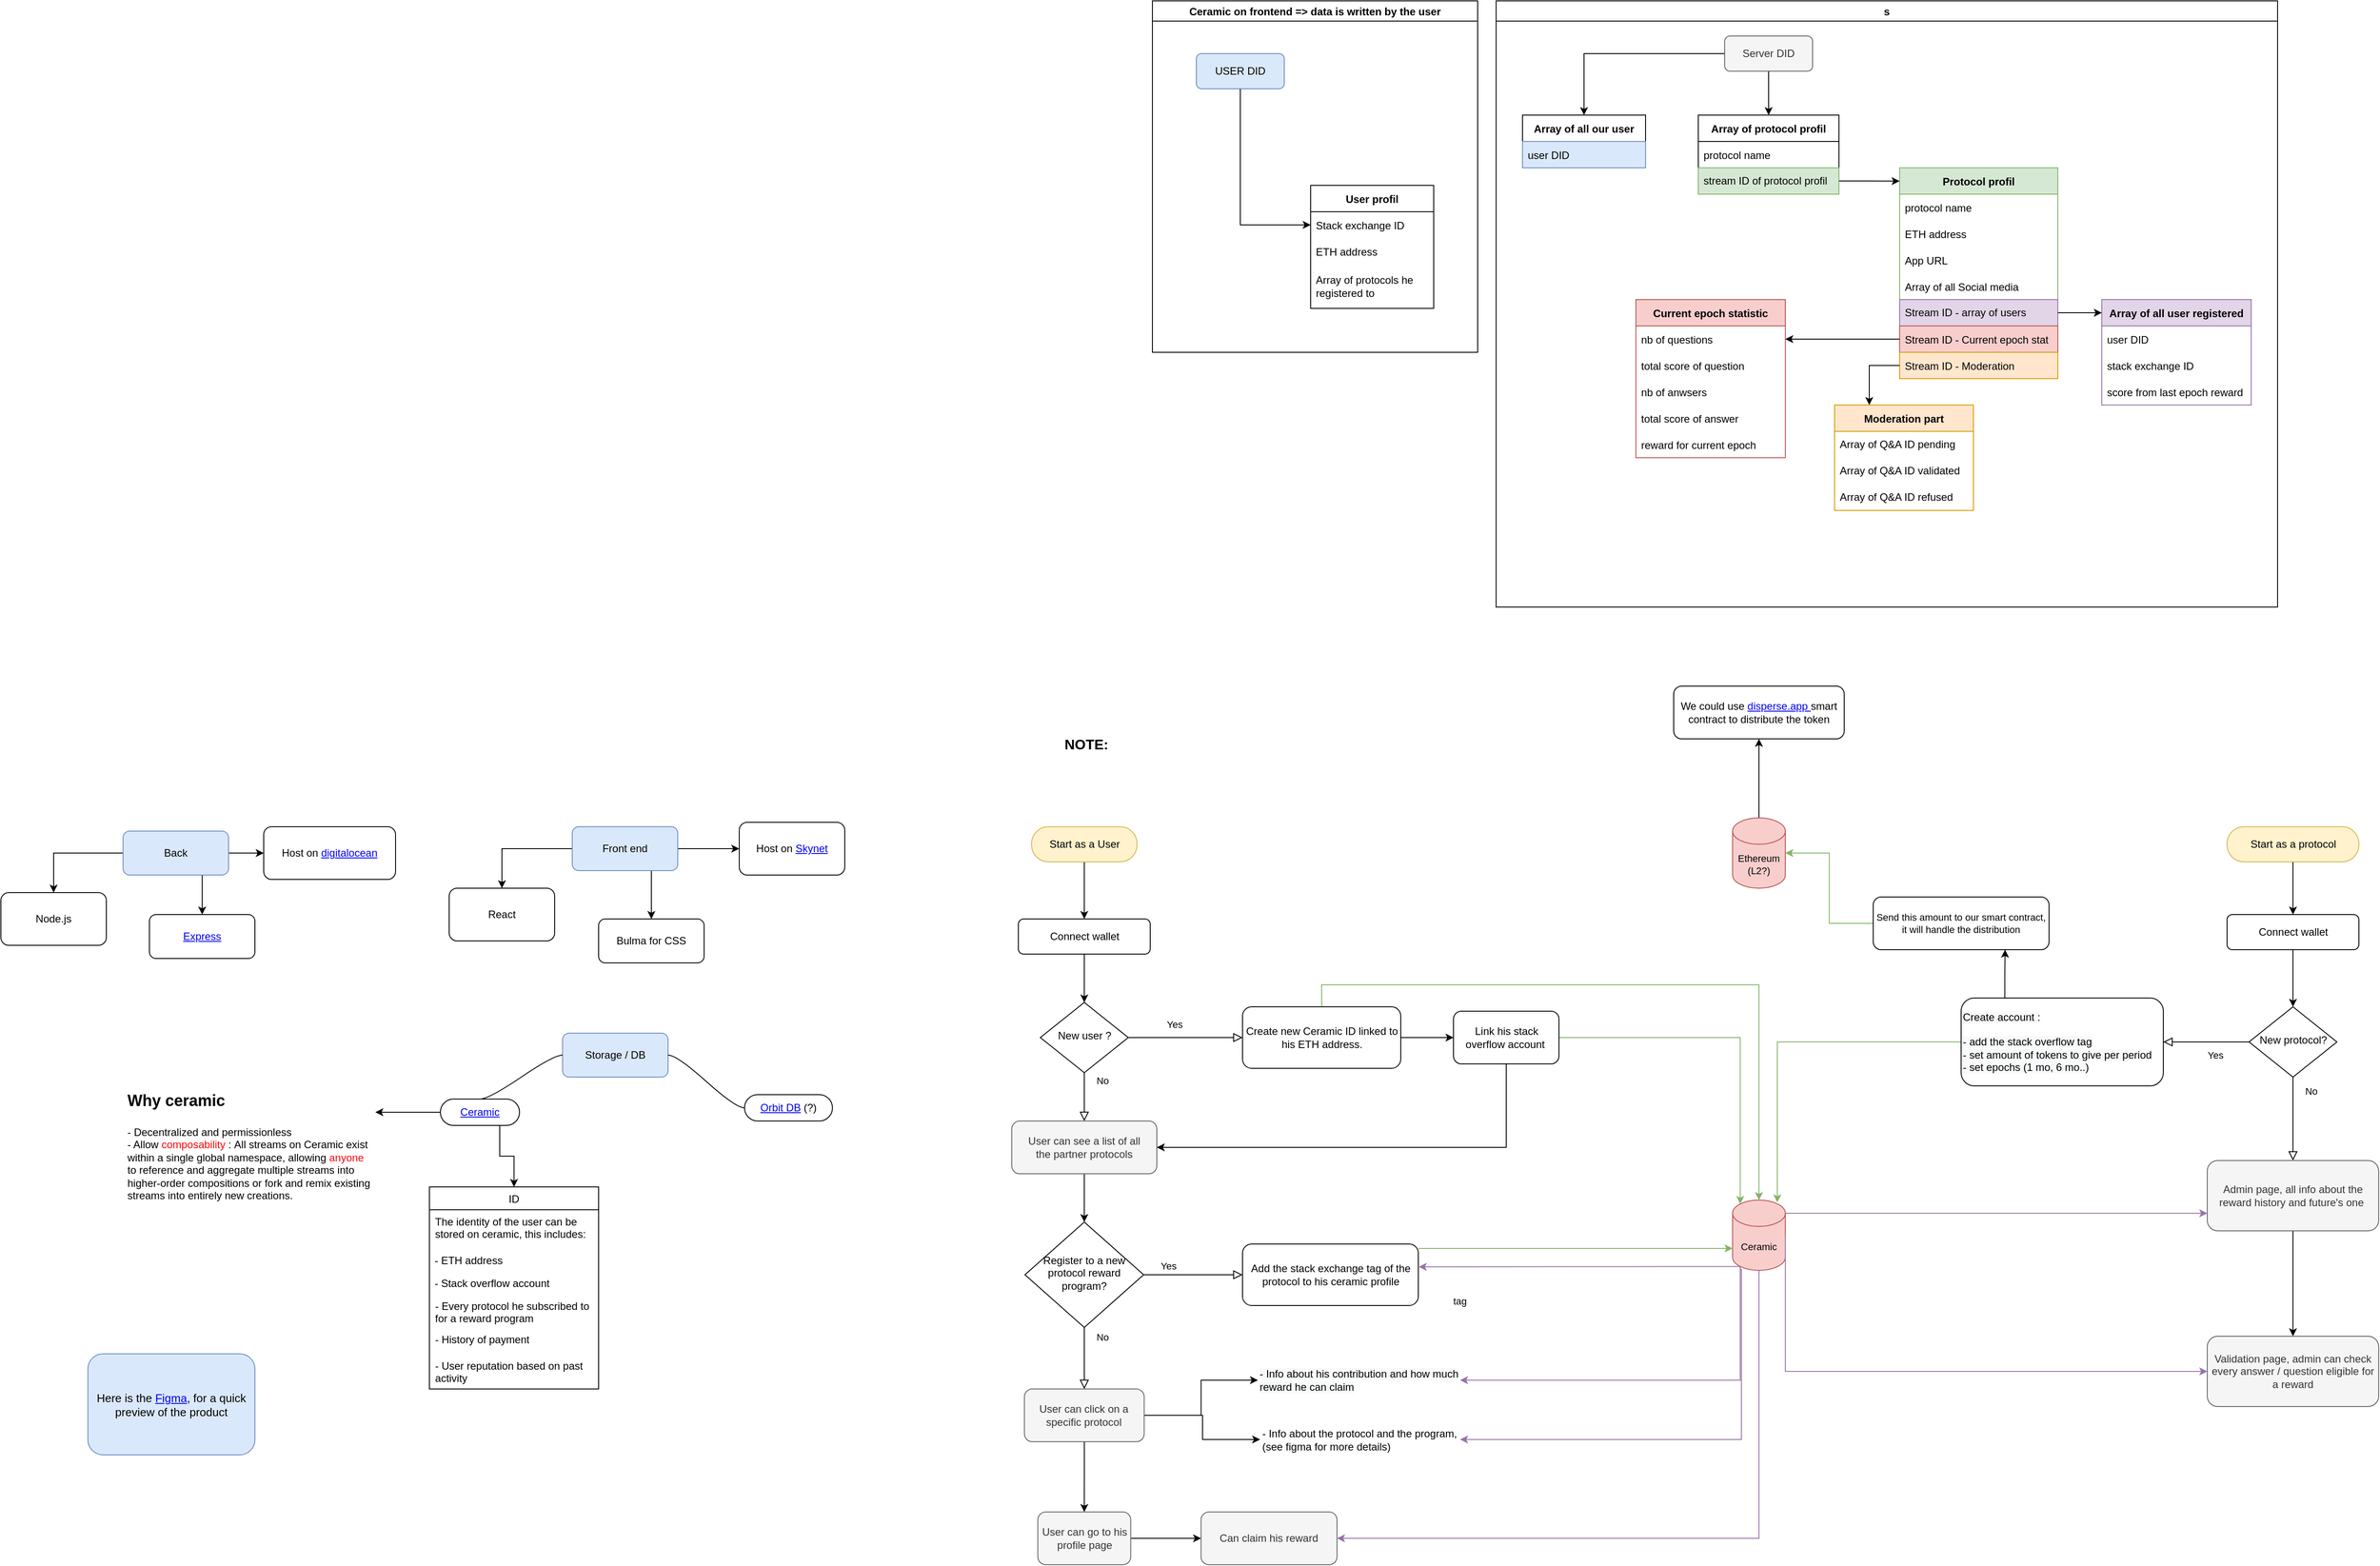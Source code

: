 <mxfile version="15.3.7" type="github">
  <diagram id="C5RBs43oDa-KdzZeNtuy" name="Page-1">
    <mxGraphModel dx="3274" dy="2436" grid="0" gridSize="10" guides="1" tooltips="1" connect="1" arrows="1" fold="1" page="0" pageScale="1" pageWidth="827" pageHeight="1169" background="none" math="0" shadow="0">
      <root>
        <mxCell id="WIyWlLk6GJQsqaUBKTNV-0" />
        <mxCell id="WIyWlLk6GJQsqaUBKTNV-1" parent="WIyWlLk6GJQsqaUBKTNV-0" />
        <mxCell id="c3Pu6eChfx6K2TWirxze-68" style="edgeStyle=orthogonalEdgeStyle;rounded=0;orthogonalLoop=1;jettySize=auto;html=1;fontSize=11;" parent="WIyWlLk6GJQsqaUBKTNV-1" source="WIyWlLk6GJQsqaUBKTNV-3" target="c3Pu6eChfx6K2TWirxze-67" edge="1">
          <mxGeometry relative="1" as="geometry" />
        </mxCell>
        <mxCell id="WIyWlLk6GJQsqaUBKTNV-3" value="Start as a User" style="rounded=1;whiteSpace=wrap;html=1;fontSize=12;glass=0;strokeWidth=1;shadow=0;arcSize=48;fillColor=#fff2cc;strokeColor=#d6b656;" parent="WIyWlLk6GJQsqaUBKTNV-1" vertex="1">
          <mxGeometry x="-17.5" y="80" width="120" height="40" as="geometry" />
        </mxCell>
        <mxCell id="WIyWlLk6GJQsqaUBKTNV-4" value="No" style="rounded=0;html=1;jettySize=auto;orthogonalLoop=1;fontSize=11;endArrow=block;endFill=0;endSize=8;strokeWidth=1;shadow=0;labelBackgroundColor=none;edgeStyle=orthogonalEdgeStyle;entryX=0.5;entryY=0;entryDx=0;entryDy=0;" parent="WIyWlLk6GJQsqaUBKTNV-1" source="WIyWlLk6GJQsqaUBKTNV-6" target="c3Pu6eChfx6K2TWirxze-88" edge="1">
          <mxGeometry x="-0.667" y="20" relative="1" as="geometry">
            <mxPoint as="offset" />
            <mxPoint x="42.5" y="450" as="targetPoint" />
          </mxGeometry>
        </mxCell>
        <mxCell id="WIyWlLk6GJQsqaUBKTNV-5" value="Yes" style="edgeStyle=orthogonalEdgeStyle;rounded=0;html=1;jettySize=auto;orthogonalLoop=1;fontSize=11;endArrow=block;endFill=0;endSize=8;strokeWidth=1;shadow=0;labelBackgroundColor=none;" parent="WIyWlLk6GJQsqaUBKTNV-1" source="WIyWlLk6GJQsqaUBKTNV-6" target="WIyWlLk6GJQsqaUBKTNV-7" edge="1">
          <mxGeometry x="-0.2" y="15" relative="1" as="geometry">
            <mxPoint as="offset" />
          </mxGeometry>
        </mxCell>
        <mxCell id="WIyWlLk6GJQsqaUBKTNV-6" value="New user ?" style="rhombus;whiteSpace=wrap;html=1;shadow=0;fontFamily=Helvetica;fontSize=12;align=center;strokeWidth=1;spacing=6;spacingTop=-4;" parent="WIyWlLk6GJQsqaUBKTNV-1" vertex="1">
          <mxGeometry x="-7.5" y="280" width="100" height="80" as="geometry" />
        </mxCell>
        <mxCell id="c3Pu6eChfx6K2TWirxze-75" value="" style="edgeStyle=orthogonalEdgeStyle;rounded=0;orthogonalLoop=1;jettySize=auto;html=1;fontSize=11;fontColor=#4FD0FF;" parent="WIyWlLk6GJQsqaUBKTNV-1" source="WIyWlLk6GJQsqaUBKTNV-7" target="c3Pu6eChfx6K2TWirxze-74" edge="1">
          <mxGeometry relative="1" as="geometry" />
        </mxCell>
        <mxCell id="c3Pu6eChfx6K2TWirxze-76" style="edgeStyle=orthogonalEdgeStyle;rounded=0;orthogonalLoop=1;jettySize=auto;html=1;fontSize=11;fontColor=#4FD0FF;strokeColor=#82b366;fillColor=#d5e8d4;entryX=0.5;entryY=0;entryDx=0;entryDy=0;entryPerimeter=0;" parent="WIyWlLk6GJQsqaUBKTNV-1" source="WIyWlLk6GJQsqaUBKTNV-7" target="c3Pu6eChfx6K2TWirxze-70" edge="1">
          <mxGeometry relative="1" as="geometry">
            <mxPoint x="723" y="390" as="targetPoint" />
            <Array as="points">
              <mxPoint x="313" y="260" />
              <mxPoint x="810" y="260" />
            </Array>
          </mxGeometry>
        </mxCell>
        <mxCell id="WIyWlLk6GJQsqaUBKTNV-7" value="Create new Ceramic ID linked to his ETH address." style="rounded=1;whiteSpace=wrap;html=1;fontSize=12;glass=0;strokeWidth=1;shadow=0;" parent="WIyWlLk6GJQsqaUBKTNV-1" vertex="1">
          <mxGeometry x="222.5" y="285" width="180" height="70" as="geometry" />
        </mxCell>
        <mxCell id="c3Pu6eChfx6K2TWirxze-4" style="edgeStyle=orthogonalEdgeStyle;rounded=0;orthogonalLoop=1;jettySize=auto;html=1;" parent="WIyWlLk6GJQsqaUBKTNV-1" source="c3Pu6eChfx6K2TWirxze-0" target="c3Pu6eChfx6K2TWirxze-2" edge="1">
          <mxGeometry relative="1" as="geometry" />
        </mxCell>
        <mxCell id="c3Pu6eChfx6K2TWirxze-6" value="" style="edgeStyle=orthogonalEdgeStyle;rounded=0;orthogonalLoop=1;jettySize=auto;html=1;exitX=0.75;exitY=1;exitDx=0;exitDy=0;" parent="WIyWlLk6GJQsqaUBKTNV-1" source="c3Pu6eChfx6K2TWirxze-0" target="c3Pu6eChfx6K2TWirxze-5" edge="1">
          <mxGeometry relative="1" as="geometry" />
        </mxCell>
        <mxCell id="c3Pu6eChfx6K2TWirxze-13" value="" style="edgeStyle=orthogonalEdgeStyle;rounded=0;orthogonalLoop=1;jettySize=auto;html=1;" parent="WIyWlLk6GJQsqaUBKTNV-1" source="c3Pu6eChfx6K2TWirxze-0" target="c3Pu6eChfx6K2TWirxze-12" edge="1">
          <mxGeometry relative="1" as="geometry" />
        </mxCell>
        <mxCell id="c3Pu6eChfx6K2TWirxze-0" value="Front end" style="rounded=1;whiteSpace=wrap;html=1;fillColor=#dae8fc;strokeColor=#6c8ebf;" parent="WIyWlLk6GJQsqaUBKTNV-1" vertex="1">
          <mxGeometry x="-540" y="80" width="120" height="50" as="geometry" />
        </mxCell>
        <mxCell id="c3Pu6eChfx6K2TWirxze-2" value="React" style="rounded=1;whiteSpace=wrap;html=1;" parent="WIyWlLk6GJQsqaUBKTNV-1" vertex="1">
          <mxGeometry x="-680" y="150" width="120" height="60" as="geometry" />
        </mxCell>
        <mxCell id="c3Pu6eChfx6K2TWirxze-5" value="Bulma for CSS" style="rounded=1;whiteSpace=wrap;html=1;" parent="WIyWlLk6GJQsqaUBKTNV-1" vertex="1">
          <mxGeometry x="-510" y="185" width="120" height="50" as="geometry" />
        </mxCell>
        <mxCell id="c3Pu6eChfx6K2TWirxze-9" value="Storage / DB" style="rounded=1;whiteSpace=wrap;html=1;fillColor=#dae8fc;strokeColor=#6c8ebf;" parent="WIyWlLk6GJQsqaUBKTNV-1" vertex="1">
          <mxGeometry x="-551" y="315" width="120" height="50" as="geometry" />
        </mxCell>
        <mxCell id="c3Pu6eChfx6K2TWirxze-12" value="Host on &lt;a href=&quot;https://siasky.net/&quot;&gt;Skynet&lt;/a&gt;" style="whiteSpace=wrap;html=1;rounded=1;" parent="WIyWlLk6GJQsqaUBKTNV-1" vertex="1">
          <mxGeometry x="-350" y="75" width="120" height="60" as="geometry" />
        </mxCell>
        <mxCell id="c3Pu6eChfx6K2TWirxze-31" style="edgeStyle=orthogonalEdgeStyle;rounded=0;orthogonalLoop=1;jettySize=auto;html=1;exitX=0.75;exitY=1;exitDx=0;exitDy=0;" parent="WIyWlLk6GJQsqaUBKTNV-1" source="c3Pu6eChfx6K2TWirxze-14" target="c3Pu6eChfx6K2TWirxze-27" edge="1">
          <mxGeometry relative="1" as="geometry" />
        </mxCell>
        <mxCell id="c3Pu6eChfx6K2TWirxze-14" value="&lt;a href=&quot;https://developers.ceramic.network/learn/welcome/&quot;&gt;Ceramic&lt;/a&gt;" style="whiteSpace=wrap;html=1;rounded=1;arcSize=50;align=center;verticalAlign=middle;strokeWidth=1;autosize=1;spacing=4;treeFolding=1;treeMoving=1;newEdgeStyle={&quot;edgeStyle&quot;:&quot;entityRelationEdgeStyle&quot;,&quot;startArrow&quot;:&quot;none&quot;,&quot;endArrow&quot;:&quot;none&quot;,&quot;segment&quot;:10,&quot;curved&quot;:1};" parent="WIyWlLk6GJQsqaUBKTNV-1" vertex="1">
          <mxGeometry x="-690" y="390" width="90" height="30" as="geometry" />
        </mxCell>
        <mxCell id="c3Pu6eChfx6K2TWirxze-15" value="" style="edgeStyle=entityRelationEdgeStyle;startArrow=none;endArrow=none;segment=10;curved=1;exitX=0;exitY=0.5;exitDx=0;exitDy=0;entryX=0.5;entryY=0;entryDx=0;entryDy=0;" parent="WIyWlLk6GJQsqaUBKTNV-1" source="c3Pu6eChfx6K2TWirxze-9" target="c3Pu6eChfx6K2TWirxze-14" edge="1">
          <mxGeometry relative="1" as="geometry">
            <mxPoint x="-271" y="465" as="sourcePoint" />
          </mxGeometry>
        </mxCell>
        <mxCell id="c3Pu6eChfx6K2TWirxze-20" value="&lt;a href=&quot;https://github.com/orbitdb/orbit-db&quot;&gt;Orbit DB&lt;/a&gt; (?)" style="whiteSpace=wrap;html=1;rounded=1;arcSize=50;align=center;verticalAlign=middle;strokeWidth=1;autosize=1;spacing=4;treeFolding=1;treeMoving=1;newEdgeStyle={&quot;edgeStyle&quot;:&quot;entityRelationEdgeStyle&quot;,&quot;startArrow&quot;:&quot;none&quot;,&quot;endArrow&quot;:&quot;none&quot;,&quot;segment&quot;:10,&quot;curved&quot;:1};" parent="WIyWlLk6GJQsqaUBKTNV-1" vertex="1" collapsed="1">
          <mxGeometry x="-344" y="385" width="100" height="30" as="geometry" />
        </mxCell>
        <mxCell id="c3Pu6eChfx6K2TWirxze-21" value="" style="edgeStyle=entityRelationEdgeStyle;startArrow=none;endArrow=none;segment=10;curved=1;entryX=0;entryY=0.5;entryDx=0;entryDy=0;" parent="WIyWlLk6GJQsqaUBKTNV-1" source="c3Pu6eChfx6K2TWirxze-9" target="c3Pu6eChfx6K2TWirxze-20" edge="1">
          <mxGeometry relative="1" as="geometry">
            <mxPoint x="-411" y="515" as="sourcePoint" />
            <mxPoint x="-351" y="398" as="targetPoint" />
          </mxGeometry>
        </mxCell>
        <mxCell id="c3Pu6eChfx6K2TWirxze-41" style="edgeStyle=orthogonalEdgeStyle;rounded=0;orthogonalLoop=1;jettySize=auto;html=1;exitX=0;exitY=0.5;exitDx=0;exitDy=0;" parent="WIyWlLk6GJQsqaUBKTNV-1" source="c3Pu6eChfx6K2TWirxze-14" edge="1">
          <mxGeometry relative="1" as="geometry">
            <mxPoint x="-764" y="405" as="targetPoint" />
          </mxGeometry>
        </mxCell>
        <mxCell id="c3Pu6eChfx6K2TWirxze-27" value="ID" style="swimlane;fontStyle=0;childLayout=stackLayout;horizontal=1;startSize=26;horizontalStack=0;resizeParent=1;resizeParentMax=0;resizeLast=0;collapsible=1;marginBottom=0;" parent="WIyWlLk6GJQsqaUBKTNV-1" vertex="1">
          <mxGeometry x="-702.5" y="490" width="192.5" height="230" as="geometry">
            <mxRectangle x="-701.25" y="630" width="40" height="26" as="alternateBounds" />
          </mxGeometry>
        </mxCell>
        <mxCell id="c3Pu6eChfx6K2TWirxze-28" value="The identity of the user can be stored on ceramic, this includes:" style="text;strokeColor=none;fillColor=none;align=left;verticalAlign=top;spacingLeft=4;spacingRight=4;overflow=hidden;rotatable=0;points=[[0,0.5],[1,0.5]];portConstraint=eastwest;whiteSpace=wrap;" parent="c3Pu6eChfx6K2TWirxze-27" vertex="1">
          <mxGeometry y="26" width="192.5" height="44" as="geometry" />
        </mxCell>
        <mxCell id="c3Pu6eChfx6K2TWirxze-29" value="- ETH address" style="text;strokeColor=none;fillColor=none;align=left;verticalAlign=top;spacingLeft=4;spacingRight=4;overflow=hidden;rotatable=0;points=[[0,0.5],[1,0.5]];portConstraint=eastwest;" parent="c3Pu6eChfx6K2TWirxze-27" vertex="1">
          <mxGeometry y="70" width="192.5" height="26" as="geometry" />
        </mxCell>
        <mxCell id="c3Pu6eChfx6K2TWirxze-34" value="- Stack overflow account" style="text;strokeColor=none;fillColor=none;align=left;verticalAlign=top;spacingLeft=4;spacingRight=4;overflow=hidden;rotatable=0;points=[[0,0.5],[1,0.5]];portConstraint=eastwest;" parent="c3Pu6eChfx6K2TWirxze-27" vertex="1">
          <mxGeometry y="96" width="192.5" height="26" as="geometry" />
        </mxCell>
        <mxCell id="c3Pu6eChfx6K2TWirxze-30" value="- Every protocol he subscribed to for a reward program" style="text;strokeColor=none;fillColor=none;align=left;verticalAlign=top;spacingLeft=4;spacingRight=4;overflow=hidden;rotatable=0;points=[[0,0.5],[1,0.5]];portConstraint=eastwest;whiteSpace=wrap;" parent="c3Pu6eChfx6K2TWirxze-27" vertex="1">
          <mxGeometry y="122" width="192.5" height="38" as="geometry" />
        </mxCell>
        <mxCell id="c3Pu6eChfx6K2TWirxze-35" value="- History of payment" style="text;strokeColor=none;fillColor=none;align=left;verticalAlign=top;spacingLeft=4;spacingRight=4;overflow=hidden;rotatable=0;points=[[0,0.5],[1,0.5]];portConstraint=eastwest;whiteSpace=wrap;" parent="c3Pu6eChfx6K2TWirxze-27" vertex="1">
          <mxGeometry y="160" width="192.5" height="30" as="geometry" />
        </mxCell>
        <mxCell id="c3Pu6eChfx6K2TWirxze-36" value="- User reputation based on past activity" style="text;strokeColor=none;fillColor=none;align=left;verticalAlign=top;spacingLeft=4;spacingRight=4;overflow=hidden;rotatable=0;points=[[0,0.5],[1,0.5]];portConstraint=eastwest;whiteSpace=wrap;" parent="c3Pu6eChfx6K2TWirxze-27" vertex="1">
          <mxGeometry y="190" width="192.5" height="40" as="geometry" />
        </mxCell>
        <mxCell id="c3Pu6eChfx6K2TWirxze-40" value="&lt;h1&gt;&lt;font style=&quot;font-size: 18px&quot;&gt;Why ceramic&lt;/font&gt;&lt;/h1&gt;&lt;p&gt;- Decentralized and permissionless&lt;br&gt;- Allow &lt;font color=&quot;#ff0303&quot;&gt;composability&lt;/font&gt;&amp;nbsp;:&amp;nbsp;All streams on Ceramic exist within a single global namespace, allowing &lt;font color=&quot;#ff050d&quot;&gt;anyone&lt;/font&gt; to reference and aggregate multiple streams into higher-order compositions or fork and remix existing streams into entirely new creations.&lt;/p&gt;" style="text;html=1;strokeColor=none;fillColor=none;spacing=5;spacingTop=-20;whiteSpace=wrap;overflow=hidden;rounded=0;align=left;" parent="WIyWlLk6GJQsqaUBKTNV-1" vertex="1">
          <mxGeometry x="-1051" y="370" width="287" height="190" as="geometry" />
        </mxCell>
        <mxCell id="c3Pu6eChfx6K2TWirxze-42" style="edgeStyle=orthogonalEdgeStyle;rounded=0;orthogonalLoop=1;jettySize=auto;html=1;" parent="WIyWlLk6GJQsqaUBKTNV-1" source="c3Pu6eChfx6K2TWirxze-45" target="c3Pu6eChfx6K2TWirxze-46" edge="1">
          <mxGeometry relative="1" as="geometry" />
        </mxCell>
        <mxCell id="c3Pu6eChfx6K2TWirxze-50" value="" style="edgeStyle=orthogonalEdgeStyle;rounded=0;orthogonalLoop=1;jettySize=auto;html=1;fontSize=11;exitX=1;exitY=0.5;exitDx=0;exitDy=0;" parent="WIyWlLk6GJQsqaUBKTNV-1" source="c3Pu6eChfx6K2TWirxze-45" target="c3Pu6eChfx6K2TWirxze-49" edge="1">
          <mxGeometry relative="1" as="geometry" />
        </mxCell>
        <mxCell id="c3Pu6eChfx6K2TWirxze-81" value="" style="edgeStyle=orthogonalEdgeStyle;rounded=0;orthogonalLoop=1;jettySize=auto;html=1;fontSize=11;fontColor=#4FD0FF;exitX=0.75;exitY=1;exitDx=0;exitDy=0;" parent="WIyWlLk6GJQsqaUBKTNV-1" source="c3Pu6eChfx6K2TWirxze-45" target="c3Pu6eChfx6K2TWirxze-80" edge="1">
          <mxGeometry relative="1" as="geometry" />
        </mxCell>
        <mxCell id="c3Pu6eChfx6K2TWirxze-45" value="Back" style="rounded=1;whiteSpace=wrap;html=1;fillColor=#dae8fc;strokeColor=#6c8ebf;" parent="WIyWlLk6GJQsqaUBKTNV-1" vertex="1">
          <mxGeometry x="-1051" y="85" width="120" height="50" as="geometry" />
        </mxCell>
        <mxCell id="c3Pu6eChfx6K2TWirxze-46" value="Node.js" style="rounded=1;whiteSpace=wrap;html=1;" parent="WIyWlLk6GJQsqaUBKTNV-1" vertex="1">
          <mxGeometry x="-1190" y="155" width="120" height="60" as="geometry" />
        </mxCell>
        <mxCell id="c3Pu6eChfx6K2TWirxze-49" value="Host on&amp;nbsp;&lt;a href=&quot;https://supabase.io/&quot;&gt;digitalocean&lt;/a&gt;" style="whiteSpace=wrap;html=1;rounded=1;" parent="WIyWlLk6GJQsqaUBKTNV-1" vertex="1">
          <mxGeometry x="-891" y="80" width="150" height="60" as="geometry" />
        </mxCell>
        <mxCell id="c3Pu6eChfx6K2TWirxze-69" style="edgeStyle=orthogonalEdgeStyle;rounded=0;orthogonalLoop=1;jettySize=auto;html=1;fontSize=11;" parent="WIyWlLk6GJQsqaUBKTNV-1" source="c3Pu6eChfx6K2TWirxze-67" target="WIyWlLk6GJQsqaUBKTNV-6" edge="1">
          <mxGeometry relative="1" as="geometry" />
        </mxCell>
        <mxCell id="c3Pu6eChfx6K2TWirxze-67" value="Connect wallet" style="rounded=1;whiteSpace=wrap;html=1;fontSize=12;glass=0;strokeWidth=1;shadow=0;" parent="WIyWlLk6GJQsqaUBKTNV-1" vertex="1">
          <mxGeometry x="-32.5" y="185" width="150" height="40" as="geometry" />
        </mxCell>
        <mxCell id="c3Pu6eChfx6K2TWirxze-123" style="edgeStyle=orthogonalEdgeStyle;rounded=0;orthogonalLoop=1;jettySize=auto;html=1;entryX=1;entryY=0.5;entryDx=0;entryDy=0;labelBackgroundColor=none;fontSize=11;fontColor=default;strokeColor=#9673a6;exitX=0.145;exitY=1;exitDx=0;exitDy=-4.35;exitPerimeter=0;fillColor=#e1d5e7;" parent="WIyWlLk6GJQsqaUBKTNV-1" source="c3Pu6eChfx6K2TWirxze-70" target="c3Pu6eChfx6K2TWirxze-121" edge="1">
          <mxGeometry relative="1" as="geometry">
            <Array as="points">
              <mxPoint x="789" y="710" />
            </Array>
          </mxGeometry>
        </mxCell>
        <mxCell id="c3Pu6eChfx6K2TWirxze-70" value="Ceramic" style="shape=cylinder3;whiteSpace=wrap;html=1;boundedLbl=1;backgroundOutline=1;size=15;fontSize=11;align=center;fillColor=#f8cecc;strokeColor=#b85450;" parent="WIyWlLk6GJQsqaUBKTNV-1" vertex="1">
          <mxGeometry x="780" y="505" width="60" height="80" as="geometry" />
        </mxCell>
        <mxCell id="c3Pu6eChfx6K2TWirxze-78" style="edgeStyle=orthogonalEdgeStyle;rounded=0;orthogonalLoop=1;jettySize=auto;html=1;fontSize=11;fontColor=#4FD0FF;fillColor=#d5e8d4;strokeColor=#82b366;entryX=0.145;entryY=0;entryDx=0;entryDy=4.35;entryPerimeter=0;" parent="WIyWlLk6GJQsqaUBKTNV-1" source="c3Pu6eChfx6K2TWirxze-74" target="c3Pu6eChfx6K2TWirxze-70" edge="1">
          <mxGeometry relative="1" as="geometry">
            <mxPoint x="713" y="389" as="targetPoint" />
            <Array as="points">
              <mxPoint x="789" y="320" />
            </Array>
          </mxGeometry>
        </mxCell>
        <mxCell id="c3Pu6eChfx6K2TWirxze-82" style="edgeStyle=orthogonalEdgeStyle;rounded=0;orthogonalLoop=1;jettySize=auto;html=1;fontSize=11;fontColor=#4FD0FF;exitX=0.5;exitY=1;exitDx=0;exitDy=0;entryX=1;entryY=0.5;entryDx=0;entryDy=0;" parent="WIyWlLk6GJQsqaUBKTNV-1" source="c3Pu6eChfx6K2TWirxze-74" target="c3Pu6eChfx6K2TWirxze-88" edge="1">
          <mxGeometry relative="1" as="geometry">
            <mxPoint x="212.5" y="470" as="targetPoint" />
          </mxGeometry>
        </mxCell>
        <mxCell id="c3Pu6eChfx6K2TWirxze-74" value="Link his stack overflow account&amp;nbsp;" style="whiteSpace=wrap;html=1;rounded=1;shadow=0;strokeWidth=1;glass=0;" parent="WIyWlLk6GJQsqaUBKTNV-1" vertex="1">
          <mxGeometry x="462.5" y="290" width="120" height="60" as="geometry" />
        </mxCell>
        <mxCell id="c3Pu6eChfx6K2TWirxze-79" value="&lt;div&gt;&lt;span style=&quot;font-size: 13px ; color: rgb(0 , 0 , 0)&quot;&gt;Here is the &lt;a href=&quot;https://www.figma.com/file/In0CjeMacJCaFSM3Yl5oc1/Tool-for-DAOs?node-id=4%3A3&quot;&gt;Figma&lt;/a&gt;, for a quick preview of the product&lt;/span&gt;&lt;/div&gt;" style="rounded=1;whiteSpace=wrap;html=1;fontSize=11;align=center;fillColor=#dae8fc;strokeColor=#6c8ebf;" parent="WIyWlLk6GJQsqaUBKTNV-1" vertex="1">
          <mxGeometry x="-1091" y="680" width="190" height="115" as="geometry" />
        </mxCell>
        <mxCell id="c3Pu6eChfx6K2TWirxze-80" value="&lt;a href=&quot;https://expressjs.com/&quot;&gt;Express&lt;/a&gt;" style="rounded=1;whiteSpace=wrap;html=1;" parent="WIyWlLk6GJQsqaUBKTNV-1" vertex="1">
          <mxGeometry x="-1021" y="180" width="120" height="50" as="geometry" />
        </mxCell>
        <mxCell id="c3Pu6eChfx6K2TWirxze-83" value="No" style="rounded=0;html=1;jettySize=auto;orthogonalLoop=1;fontSize=11;endArrow=block;endFill=0;endSize=8;strokeWidth=1;shadow=0;labelBackgroundColor=none;edgeStyle=orthogonalEdgeStyle;entryX=0.5;entryY=0;entryDx=0;entryDy=0;" parent="WIyWlLk6GJQsqaUBKTNV-1" source="c3Pu6eChfx6K2TWirxze-85" target="c3Pu6eChfx6K2TWirxze-93" edge="1">
          <mxGeometry x="-0.692" y="20" relative="1" as="geometry">
            <mxPoint as="offset" />
            <mxPoint x="42.5" y="710" as="targetPoint" />
          </mxGeometry>
        </mxCell>
        <mxCell id="c3Pu6eChfx6K2TWirxze-84" value="Yes" style="edgeStyle=orthogonalEdgeStyle;rounded=0;html=1;jettySize=auto;orthogonalLoop=1;fontSize=11;endArrow=block;endFill=0;endSize=8;strokeWidth=1;shadow=0;labelBackgroundColor=none;entryX=0;entryY=0.5;entryDx=0;entryDy=0;" parent="WIyWlLk6GJQsqaUBKTNV-1" source="c3Pu6eChfx6K2TWirxze-85" target="c3Pu6eChfx6K2TWirxze-90" edge="1">
          <mxGeometry x="-0.511" y="10" relative="1" as="geometry">
            <mxPoint as="offset" />
            <mxPoint x="222.5" y="590" as="targetPoint" />
          </mxGeometry>
        </mxCell>
        <mxCell id="c3Pu6eChfx6K2TWirxze-85" value="Register to a new protocol reward program?" style="rhombus;whiteSpace=wrap;html=1;shadow=0;fontFamily=Helvetica;fontSize=12;align=center;strokeWidth=1;spacing=6;spacingTop=-4;" parent="WIyWlLk6GJQsqaUBKTNV-1" vertex="1">
          <mxGeometry x="-25" y="530" width="135" height="120" as="geometry" />
        </mxCell>
        <mxCell id="c3Pu6eChfx6K2TWirxze-89" style="edgeStyle=orthogonalEdgeStyle;rounded=0;orthogonalLoop=1;jettySize=auto;html=1;fontSize=11;fontColor=#4FD0FF;" parent="WIyWlLk6GJQsqaUBKTNV-1" source="c3Pu6eChfx6K2TWirxze-88" target="c3Pu6eChfx6K2TWirxze-85" edge="1">
          <mxGeometry relative="1" as="geometry" />
        </mxCell>
        <mxCell id="c3Pu6eChfx6K2TWirxze-88" value="User can see a list of all the&amp;nbsp;partner protocols" style="rounded=1;whiteSpace=wrap;html=1;fontSize=12;glass=0;strokeWidth=1;shadow=0;fillColor=#f5f5f5;strokeColor=#666666;fontColor=#333333;" parent="WIyWlLk6GJQsqaUBKTNV-1" vertex="1">
          <mxGeometry x="-40" y="415" width="165" height="60" as="geometry" />
        </mxCell>
        <mxCell id="c3Pu6eChfx6K2TWirxze-92" style="edgeStyle=orthogonalEdgeStyle;rounded=0;orthogonalLoop=1;jettySize=auto;html=1;fontSize=11;fontColor=#4FD0FF;fillColor=#d5e8d4;strokeColor=#82b366;" parent="WIyWlLk6GJQsqaUBKTNV-1" source="c3Pu6eChfx6K2TWirxze-90" target="c3Pu6eChfx6K2TWirxze-70" edge="1">
          <mxGeometry relative="1" as="geometry">
            <Array as="points">
              <mxPoint x="510" y="560" />
              <mxPoint x="510" y="560" />
            </Array>
          </mxGeometry>
        </mxCell>
        <mxCell id="c3Pu6eChfx6K2TWirxze-90" value="Add the stack exchange tag of the protocol to his ceramic profile" style="rounded=1;whiteSpace=wrap;html=1;fontSize=12;glass=0;strokeWidth=1;shadow=0;" parent="WIyWlLk6GJQsqaUBKTNV-1" vertex="1">
          <mxGeometry x="222.5" y="555" width="200" height="70" as="geometry" />
        </mxCell>
        <mxCell id="c3Pu6eChfx6K2TWirxze-96" value="" style="edgeStyle=orthogonalEdgeStyle;rounded=0;orthogonalLoop=1;jettySize=auto;html=1;fontSize=11;fontColor=#4FD0FF;strokeColor=#000000;entryX=0;entryY=0.5;entryDx=0;entryDy=0;" parent="WIyWlLk6GJQsqaUBKTNV-1" source="c3Pu6eChfx6K2TWirxze-93" target="c3Pu6eChfx6K2TWirxze-107" edge="1">
          <mxGeometry relative="1" as="geometry">
            <mxPoint x="222.5" y="750" as="targetPoint" />
            <Array as="points">
              <mxPoint x="177" y="750" />
              <mxPoint x="177" y="778" />
            </Array>
          </mxGeometry>
        </mxCell>
        <mxCell id="c3Pu6eChfx6K2TWirxze-122" style="edgeStyle=orthogonalEdgeStyle;rounded=0;orthogonalLoop=1;jettySize=auto;html=1;labelBackgroundColor=none;fontSize=11;fontColor=default;strokeColor=#000000;" parent="WIyWlLk6GJQsqaUBKTNV-1" source="c3Pu6eChfx6K2TWirxze-93" target="c3Pu6eChfx6K2TWirxze-121" edge="1">
          <mxGeometry relative="1" as="geometry" />
        </mxCell>
        <mxCell id="c3Pu6eChfx6K2TWirxze-129" value="" style="edgeStyle=orthogonalEdgeStyle;rounded=0;orthogonalLoop=1;jettySize=auto;html=1;labelBackgroundColor=none;fontSize=11;fontColor=default;strokeColor=#000000;" parent="WIyWlLk6GJQsqaUBKTNV-1" source="c3Pu6eChfx6K2TWirxze-93" target="c3Pu6eChfx6K2TWirxze-128" edge="1">
          <mxGeometry relative="1" as="geometry" />
        </mxCell>
        <mxCell id="c3Pu6eChfx6K2TWirxze-93" value="User can click on a specific protocol" style="rounded=1;whiteSpace=wrap;html=1;fontSize=12;glass=0;strokeWidth=1;shadow=0;fillColor=#f5f5f5;strokeColor=#666666;fontColor=#333333;" parent="WIyWlLk6GJQsqaUBKTNV-1" vertex="1">
          <mxGeometry x="-25.62" y="720" width="136.25" height="60" as="geometry" />
        </mxCell>
        <mxCell id="c3Pu6eChfx6K2TWirxze-100" style="edgeStyle=orthogonalEdgeStyle;rounded=0;orthogonalLoop=1;jettySize=auto;html=1;fontSize=11;fontColor=#4FD0FF;strokeColor=#000000;" parent="WIyWlLk6GJQsqaUBKTNV-1" source="c3Pu6eChfx6K2TWirxze-97" target="c3Pu6eChfx6K2TWirxze-99" edge="1">
          <mxGeometry relative="1" as="geometry" />
        </mxCell>
        <mxCell id="c3Pu6eChfx6K2TWirxze-97" value="Start as a protocol" style="rounded=1;whiteSpace=wrap;html=1;fontSize=12;glass=0;strokeWidth=1;shadow=0;arcSize=48;fillColor=#fff2cc;strokeColor=#d6b656;" parent="WIyWlLk6GJQsqaUBKTNV-1" vertex="1">
          <mxGeometry x="1342.5" y="80" width="150" height="40" as="geometry" />
        </mxCell>
        <mxCell id="c3Pu6eChfx6K2TWirxze-115" style="edgeStyle=orthogonalEdgeStyle;rounded=0;orthogonalLoop=1;jettySize=auto;html=1;labelBackgroundColor=none;fontSize=11;fontColor=default;strokeColor=#9673a6;fillColor=#e1d5e7;entryX=0;entryY=0.75;entryDx=0;entryDy=0;" parent="WIyWlLk6GJQsqaUBKTNV-1" source="c3Pu6eChfx6K2TWirxze-70" target="c3Pu6eChfx6K2TWirxze-114" edge="1">
          <mxGeometry relative="1" as="geometry">
            <mxPoint x="910" y="700.059" as="sourcePoint" />
            <mxPoint x="1280" y="560" as="targetPoint" />
            <Array as="points">
              <mxPoint x="1070" y="520" />
              <mxPoint x="1070" y="520" />
            </Array>
          </mxGeometry>
        </mxCell>
        <mxCell id="c3Pu6eChfx6K2TWirxze-116" style="edgeStyle=orthogonalEdgeStyle;rounded=0;orthogonalLoop=1;jettySize=auto;html=1;labelBackgroundColor=none;fontSize=11;fontColor=default;strokeColor=#9673a6;fillColor=#e1d5e7;entryX=1;entryY=0.5;entryDx=0;entryDy=0;exitX=0.145;exitY=1;exitDx=0;exitDy=-4.35;exitPerimeter=0;" parent="WIyWlLk6GJQsqaUBKTNV-1" source="c3Pu6eChfx6K2TWirxze-70" target="c3Pu6eChfx6K2TWirxze-107" edge="1">
          <mxGeometry relative="1" as="geometry">
            <Array as="points">
              <mxPoint x="789" y="584" />
              <mxPoint x="790" y="584" />
              <mxPoint x="790" y="778" />
            </Array>
            <mxPoint x="850" y="700.059" as="sourcePoint" />
          </mxGeometry>
        </mxCell>
        <mxCell id="c3Pu6eChfx6K2TWirxze-119" style="edgeStyle=orthogonalEdgeStyle;rounded=0;orthogonalLoop=1;jettySize=auto;html=1;labelBackgroundColor=none;fontSize=11;fontColor=default;strokeColor=#9673a6;fillColor=#e1d5e7;exitX=1;exitY=0.5;exitDx=0;exitDy=0;exitPerimeter=0;" parent="WIyWlLk6GJQsqaUBKTNV-1" source="c3Pu6eChfx6K2TWirxze-70" target="c3Pu6eChfx6K2TWirxze-117" edge="1">
          <mxGeometry relative="1" as="geometry">
            <mxPoint x="910" y="700" as="sourcePoint" />
            <Array as="points">
              <mxPoint x="840" y="700" />
            </Array>
          </mxGeometry>
        </mxCell>
        <mxCell id="c3Pu6eChfx6K2TWirxze-124" style="edgeStyle=orthogonalEdgeStyle;rounded=0;orthogonalLoop=1;jettySize=auto;html=1;labelBackgroundColor=none;fontSize=11;fontColor=default;strokeColor=#9673a6;fillColor=#e1d5e7;exitX=0.145;exitY=1;exitDx=0;exitDy=-4.35;exitPerimeter=0;" parent="WIyWlLk6GJQsqaUBKTNV-1" source="c3Pu6eChfx6K2TWirxze-70" edge="1">
          <mxGeometry relative="1" as="geometry">
            <Array as="points">
              <mxPoint x="670" y="581" />
              <mxPoint x="423" y="581" />
            </Array>
            <mxPoint x="850" y="700.059" as="sourcePoint" />
            <mxPoint x="423" y="581" as="targetPoint" />
          </mxGeometry>
        </mxCell>
        <mxCell id="c3Pu6eChfx6K2TWirxze-135" style="edgeStyle=orthogonalEdgeStyle;rounded=0;orthogonalLoop=1;jettySize=auto;html=1;entryX=1;entryY=0.5;entryDx=0;entryDy=0;labelBackgroundColor=none;fontSize=11;fontColor=default;strokeColor=#9673a6;fillColor=#e1d5e7;exitX=0.5;exitY=1;exitDx=0;exitDy=0;exitPerimeter=0;" parent="WIyWlLk6GJQsqaUBKTNV-1" source="c3Pu6eChfx6K2TWirxze-70" target="c3Pu6eChfx6K2TWirxze-132" edge="1">
          <mxGeometry relative="1" as="geometry">
            <Array as="points">
              <mxPoint x="810" y="890" />
            </Array>
            <mxPoint x="880.059" y="740" as="sourcePoint" />
          </mxGeometry>
        </mxCell>
        <mxCell id="c3Pu6eChfx6K2TWirxze-99" value="Connect wallet" style="rounded=1;whiteSpace=wrap;html=1;fontSize=12;glass=0;strokeWidth=1;shadow=0;" parent="WIyWlLk6GJQsqaUBKTNV-1" vertex="1">
          <mxGeometry x="1342.5" y="180" width="150" height="40" as="geometry" />
        </mxCell>
        <mxCell id="c3Pu6eChfx6K2TWirxze-101" value="No" style="rounded=0;html=1;jettySize=auto;orthogonalLoop=1;fontSize=11;endArrow=block;endFill=0;endSize=8;strokeWidth=1;shadow=0;labelBackgroundColor=none;edgeStyle=orthogonalEdgeStyle;entryX=0.5;entryY=0;entryDx=0;entryDy=0;" parent="WIyWlLk6GJQsqaUBKTNV-1" source="c3Pu6eChfx6K2TWirxze-103" target="c3Pu6eChfx6K2TWirxze-114" edge="1">
          <mxGeometry x="-0.667" y="20" relative="1" as="geometry">
            <mxPoint as="offset" />
            <mxPoint x="1417.5" y="420" as="targetPoint" />
          </mxGeometry>
        </mxCell>
        <mxCell id="c3Pu6eChfx6K2TWirxze-102" value="Yes" style="edgeStyle=orthogonalEdgeStyle;rounded=0;html=1;jettySize=auto;orthogonalLoop=1;fontSize=11;endArrow=block;endFill=0;endSize=8;strokeWidth=1;shadow=0;labelBackgroundColor=none;entryX=1;entryY=0.5;entryDx=0;entryDy=0;" parent="WIyWlLk6GJQsqaUBKTNV-1" source="c3Pu6eChfx6K2TWirxze-103" target="c3Pu6eChfx6K2TWirxze-126" edge="1">
          <mxGeometry x="-0.2" y="15" relative="1" as="geometry">
            <mxPoint as="offset" />
            <mxPoint x="1300" y="325" as="targetPoint" />
          </mxGeometry>
        </mxCell>
        <mxCell id="c3Pu6eChfx6K2TWirxze-103" value="New protocol?" style="rhombus;whiteSpace=wrap;html=1;shadow=0;fontFamily=Helvetica;fontSize=12;align=center;strokeWidth=1;spacing=6;spacingTop=-4;" parent="WIyWlLk6GJQsqaUBKTNV-1" vertex="1">
          <mxGeometry x="1367.5" y="285" width="100" height="80" as="geometry" />
        </mxCell>
        <mxCell id="c3Pu6eChfx6K2TWirxze-105" style="edgeStyle=orthogonalEdgeStyle;rounded=0;orthogonalLoop=1;jettySize=auto;html=1;fontSize=11;exitX=0.5;exitY=1;exitDx=0;exitDy=0;" parent="WIyWlLk6GJQsqaUBKTNV-1" source="c3Pu6eChfx6K2TWirxze-99" target="c3Pu6eChfx6K2TWirxze-103" edge="1">
          <mxGeometry relative="1" as="geometry">
            <mxPoint x="1417.5" y="320" as="sourcePoint" />
          </mxGeometry>
        </mxCell>
        <mxCell id="c3Pu6eChfx6K2TWirxze-107" value="&lt;span style=&quot;font-size: 12px&quot;&gt;- Info about the protocol and the program, (see figma for more details)&lt;/span&gt;" style="text;html=1;strokeColor=none;fillColor=none;align=left;verticalAlign=middle;whiteSpace=wrap;rounded=0;fontSize=11;fontColor=#000000;" parent="WIyWlLk6GJQsqaUBKTNV-1" vertex="1">
          <mxGeometry x="242.5" y="760" width="227.5" height="35" as="geometry" />
        </mxCell>
        <mxCell id="c3Pu6eChfx6K2TWirxze-111" value="" style="edgeStyle=orthogonalEdgeStyle;rounded=0;orthogonalLoop=1;jettySize=auto;html=1;fontSize=11;fontColor=#000000;strokeColor=#000000;exitX=0.216;exitY=0.014;exitDx=0;exitDy=0;entryX=0.75;entryY=1;entryDx=0;entryDy=0;exitPerimeter=0;" parent="WIyWlLk6GJQsqaUBKTNV-1" source="c3Pu6eChfx6K2TWirxze-126" target="c3Pu6eChfx6K2TWirxze-110" edge="1">
          <mxGeometry relative="1" as="geometry">
            <mxPoint x="1185" y="290" as="sourcePoint" />
            <Array as="points" />
          </mxGeometry>
        </mxCell>
        <mxCell id="c3Pu6eChfx6K2TWirxze-113" style="edgeStyle=orthogonalEdgeStyle;rounded=0;orthogonalLoop=1;jettySize=auto;html=1;entryX=1;entryY=0.5;entryDx=0;entryDy=0;entryPerimeter=0;fontSize=11;fontColor=default;strokeColor=#82b366;labelBackgroundColor=none;fillColor=#d5e8d4;" parent="WIyWlLk6GJQsqaUBKTNV-1" source="c3Pu6eChfx6K2TWirxze-110" target="c3Pu6eChfx6K2TWirxze-112" edge="1">
          <mxGeometry relative="1" as="geometry" />
        </mxCell>
        <mxCell id="c3Pu6eChfx6K2TWirxze-110" value="Send this amount to our smart contract, it will handle the distribution" style="rounded=1;whiteSpace=wrap;html=1;fontSize=11;fontColor=#000000;align=center;" parent="WIyWlLk6GJQsqaUBKTNV-1" vertex="1">
          <mxGeometry x="940" y="160" width="200" height="60" as="geometry" />
        </mxCell>
        <mxCell id="c3Pu6eChfx6K2TWirxze-137" style="edgeStyle=orthogonalEdgeStyle;rounded=0;orthogonalLoop=1;jettySize=auto;html=1;labelBackgroundColor=none;fontSize=11;fontColor=default;strokeColor=#000000;" parent="WIyWlLk6GJQsqaUBKTNV-1" source="c3Pu6eChfx6K2TWirxze-112" target="c3Pu6eChfx6K2TWirxze-136" edge="1">
          <mxGeometry relative="1" as="geometry" />
        </mxCell>
        <mxCell id="c3Pu6eChfx6K2TWirxze-112" value="Ethereum (L2?)" style="shape=cylinder3;whiteSpace=wrap;html=1;boundedLbl=1;backgroundOutline=1;size=15;fontSize=11;align=center;fillColor=#f8cecc;strokeColor=#b85450;" parent="WIyWlLk6GJQsqaUBKTNV-1" vertex="1">
          <mxGeometry x="780" y="70" width="60" height="80" as="geometry" />
        </mxCell>
        <mxCell id="c3Pu6eChfx6K2TWirxze-118" value="" style="edgeStyle=orthogonalEdgeStyle;rounded=0;orthogonalLoop=1;jettySize=auto;html=1;labelBackgroundColor=none;fontSize=11;fontColor=default;strokeColor=#000000;" parent="WIyWlLk6GJQsqaUBKTNV-1" source="c3Pu6eChfx6K2TWirxze-114" target="c3Pu6eChfx6K2TWirxze-117" edge="1">
          <mxGeometry relative="1" as="geometry" />
        </mxCell>
        <mxCell id="c3Pu6eChfx6K2TWirxze-114" value="Admin page, all info about the reward history and future&#39;s one&amp;nbsp;" style="rounded=1;whiteSpace=wrap;html=1;fontSize=12;glass=0;strokeWidth=1;shadow=0;fillColor=#f5f5f5;strokeColor=#666666;fontColor=#333333;" parent="WIyWlLk6GJQsqaUBKTNV-1" vertex="1">
          <mxGeometry x="1320" y="460" width="195" height="80" as="geometry" />
        </mxCell>
        <mxCell id="c3Pu6eChfx6K2TWirxze-117" value="Validation page, admin can check every answer / question eligible for a reward" style="rounded=1;whiteSpace=wrap;html=1;fontSize=12;glass=0;strokeWidth=1;shadow=0;fillColor=#f5f5f5;strokeColor=#666666;fontColor=#333333;" parent="WIyWlLk6GJQsqaUBKTNV-1" vertex="1">
          <mxGeometry x="1320" y="660" width="195" height="80" as="geometry" />
        </mxCell>
        <mxCell id="c3Pu6eChfx6K2TWirxze-121" value="&lt;meta charset=&quot;utf-8&quot;&gt;&lt;span style=&quot;color: rgb(0, 0, 0); font-family: helvetica; font-size: 12px; font-style: normal; font-weight: 400; letter-spacing: normal; text-indent: 0px; text-transform: none; word-spacing: 0px; background-color: rgb(248, 249, 250); display: inline; float: none;&quot;&gt;- Info about his contribution and how much reward he can claim&lt;/span&gt;" style="text;html=1;strokeColor=none;fillColor=none;align=left;verticalAlign=middle;whiteSpace=wrap;rounded=0;fontSize=11;fontColor=default;" parent="WIyWlLk6GJQsqaUBKTNV-1" vertex="1">
          <mxGeometry x="240" y="690" width="230" height="40" as="geometry" />
        </mxCell>
        <mxCell id="c3Pu6eChfx6K2TWirxze-125" value="tag" style="text;html=1;strokeColor=none;fillColor=none;align=center;verticalAlign=middle;whiteSpace=wrap;rounded=0;fontSize=11;fontColor=default;" parent="WIyWlLk6GJQsqaUBKTNV-1" vertex="1">
          <mxGeometry x="450" y="610" width="40" height="20" as="geometry" />
        </mxCell>
        <mxCell id="c3Pu6eChfx6K2TWirxze-127" style="edgeStyle=orthogonalEdgeStyle;rounded=0;orthogonalLoop=1;jettySize=auto;html=1;labelBackgroundColor=none;fontSize=11;fontColor=default;strokeColor=#82b366;fillColor=#d5e8d4;entryX=0.848;entryY=0.032;entryDx=0;entryDy=0;entryPerimeter=0;" parent="WIyWlLk6GJQsqaUBKTNV-1" source="c3Pu6eChfx6K2TWirxze-126" target="c3Pu6eChfx6K2TWirxze-70" edge="1">
          <mxGeometry relative="1" as="geometry">
            <mxPoint x="830" y="500" as="targetPoint" />
            <Array as="points">
              <mxPoint x="831" y="325" />
            </Array>
          </mxGeometry>
        </mxCell>
        <mxCell id="c3Pu6eChfx6K2TWirxze-126" value="&lt;span style=&quot;color: rgb(0 , 0 , 0) ; font-style: normal ; font-weight: 400 ; letter-spacing: normal ; text-align: left ; text-indent: 0px ; text-transform: none ; word-spacing: 0px ; font-family: &amp;#34;helvetica&amp;#34; ; font-size: 12px ; background-color: rgb(248 , 249 , 250) ; display: inline ; float: none&quot;&gt;Create account :&lt;/span&gt;&lt;br style=&quot;color: rgb(0 , 0 , 0) ; font-style: normal ; font-weight: 400 ; letter-spacing: normal ; text-align: left ; text-indent: 0px ; text-transform: none ; word-spacing: 0px ; font-family: &amp;#34;helvetica&amp;#34; ; font-size: 12px ; background-color: rgb(248 , 249 , 250)&quot;&gt;&lt;span style=&quot;color: rgb(0 , 0 , 0) ; font-style: normal ; font-weight: 400 ; letter-spacing: normal ; text-align: left ; text-indent: 0px ; text-transform: none ; word-spacing: 0px ; font-family: &amp;#34;helvetica&amp;#34; ; font-size: 12px ; background-color: rgb(248 , 249 , 250) ; display: inline ; float: none&quot;&gt;&lt;br&gt;- add the stack overflow tag&lt;/span&gt;&lt;br style=&quot;color: rgb(0 , 0 , 0) ; font-style: normal ; font-weight: 400 ; letter-spacing: normal ; text-align: left ; text-indent: 0px ; text-transform: none ; word-spacing: 0px ; font-family: &amp;#34;helvetica&amp;#34; ; font-size: 12px ; background-color: rgb(248 , 249 , 250)&quot;&gt;&lt;span style=&quot;color: rgb(0 , 0 , 0) ; font-style: normal ; font-weight: 400 ; letter-spacing: normal ; text-align: left ; text-indent: 0px ; text-transform: none ; word-spacing: 0px ; font-family: &amp;#34;helvetica&amp;#34; ; font-size: 12px ; background-color: rgb(248 , 249 , 250) ; display: inline ; float: none&quot;&gt;- set amount of tokens to give per period&lt;br&gt;- set epochs (1 mo, 6 mo..)&lt;br&gt;&lt;/span&gt;" style="rounded=1;whiteSpace=wrap;html=1;fontSize=11;fontColor=default;align=left;" parent="WIyWlLk6GJQsqaUBKTNV-1" vertex="1">
          <mxGeometry x="1040" y="275" width="230" height="100" as="geometry" />
        </mxCell>
        <mxCell id="c3Pu6eChfx6K2TWirxze-133" value="" style="edgeStyle=orthogonalEdgeStyle;rounded=0;orthogonalLoop=1;jettySize=auto;html=1;labelBackgroundColor=none;fontSize=11;fontColor=default;strokeColor=#000000;" parent="WIyWlLk6GJQsqaUBKTNV-1" source="c3Pu6eChfx6K2TWirxze-128" target="c3Pu6eChfx6K2TWirxze-132" edge="1">
          <mxGeometry relative="1" as="geometry" />
        </mxCell>
        <mxCell id="c3Pu6eChfx6K2TWirxze-128" value="User can go to his profile page" style="rounded=1;whiteSpace=wrap;html=1;fontSize=12;glass=0;strokeWidth=1;shadow=0;fillColor=#f5f5f5;strokeColor=#666666;fontColor=#333333;" parent="WIyWlLk6GJQsqaUBKTNV-1" vertex="1">
          <mxGeometry x="-10.3" y="860" width="105.62" height="60" as="geometry" />
        </mxCell>
        <mxCell id="c3Pu6eChfx6K2TWirxze-132" value="Can claim his reward" style="rounded=1;whiteSpace=wrap;html=1;fontSize=12;glass=0;strokeWidth=1;shadow=0;fillColor=#f5f5f5;strokeColor=#666666;fontColor=#333333;" parent="WIyWlLk6GJQsqaUBKTNV-1" vertex="1">
          <mxGeometry x="175.32" y="860" width="154.68" height="60" as="geometry" />
        </mxCell>
        <UserObject label="We could use &lt;a href=&quot;https://disperse.app/&quot;&gt;disperse.app &lt;/a&gt;smart contract to distribute the token" link="https://disperse.app/" id="c3Pu6eChfx6K2TWirxze-136">
          <mxCell style="rounded=1;whiteSpace=wrap;html=1;fontSize=12;glass=0;strokeWidth=1;shadow=0;" parent="WIyWlLk6GJQsqaUBKTNV-1" vertex="1">
            <mxGeometry x="713" y="-80" width="194" height="60" as="geometry" />
          </mxCell>
        </UserObject>
        <mxCell id="6l7Zf-B_SrIZKWlDajDf-5" value="NOTE:" style="text;html=1;strokeColor=none;fillColor=none;align=center;verticalAlign=top;whiteSpace=wrap;rounded=0;labelBorderColor=none;fontStyle=1;fontSize=16;" parent="WIyWlLk6GJQsqaUBKTNV-1" vertex="1">
          <mxGeometry x="-15.0" y="-30" width="120" height="90" as="geometry" />
        </mxCell>
        <mxCell id="WTxa2A7rjjfXT51wnPeq-4" value="Ceramic on frontend =&gt; data is written by the user" style="swimlane;" vertex="1" parent="WIyWlLk6GJQsqaUBKTNV-1">
          <mxGeometry x="120" y="-860" width="370" height="400" as="geometry" />
        </mxCell>
        <mxCell id="WTxa2A7rjjfXT51wnPeq-0" value="User profil" style="swimlane;fontStyle=1;childLayout=stackLayout;horizontal=1;startSize=30;horizontalStack=0;resizeParent=1;resizeParentMax=0;resizeLast=0;collapsible=1;marginBottom=0;labelBackgroundColor=none;" vertex="1" parent="WTxa2A7rjjfXT51wnPeq-4">
          <mxGeometry x="180" y="210" width="140" height="140" as="geometry" />
        </mxCell>
        <mxCell id="WTxa2A7rjjfXT51wnPeq-1" value="Stack exchange ID" style="text;strokeColor=none;fillColor=none;align=left;verticalAlign=middle;spacingLeft=4;spacingRight=4;overflow=hidden;points=[[0,0.5],[1,0.5]];portConstraint=eastwest;rotatable=0;" vertex="1" parent="WTxa2A7rjjfXT51wnPeq-0">
          <mxGeometry y="30" width="140" height="30" as="geometry" />
        </mxCell>
        <mxCell id="WTxa2A7rjjfXT51wnPeq-2" value="ETH address" style="text;strokeColor=none;fillColor=none;align=left;verticalAlign=middle;spacingLeft=4;spacingRight=4;overflow=hidden;points=[[0,0.5],[1,0.5]];portConstraint=eastwest;rotatable=0;" vertex="1" parent="WTxa2A7rjjfXT51wnPeq-0">
          <mxGeometry y="60" width="140" height="30" as="geometry" />
        </mxCell>
        <mxCell id="WTxa2A7rjjfXT51wnPeq-3" value="Array of protocols he registered to" style="text;strokeColor=none;fillColor=none;align=left;verticalAlign=middle;spacingLeft=4;spacingRight=4;overflow=hidden;points=[[0,0.5],[1,0.5]];portConstraint=eastwest;rotatable=0;whiteSpace=wrap;" vertex="1" parent="WTxa2A7rjjfXT51wnPeq-0">
          <mxGeometry y="90" width="140" height="50" as="geometry" />
        </mxCell>
        <mxCell id="WTxa2A7rjjfXT51wnPeq-48" style="edgeStyle=orthogonalEdgeStyle;rounded=0;orthogonalLoop=1;jettySize=auto;html=1;entryX=0;entryY=0.5;entryDx=0;entryDy=0;" edge="1" parent="WTxa2A7rjjfXT51wnPeq-4" source="WTxa2A7rjjfXT51wnPeq-16" target="WTxa2A7rjjfXT51wnPeq-1">
          <mxGeometry relative="1" as="geometry" />
        </mxCell>
        <mxCell id="WTxa2A7rjjfXT51wnPeq-16" value="USER DID" style="rounded=1;whiteSpace=wrap;html=1;fillColor=#dae8fc;strokeColor=#6c8ebf;" vertex="1" parent="WTxa2A7rjjfXT51wnPeq-4">
          <mxGeometry x="50" y="60" width="100" height="40" as="geometry" />
        </mxCell>
        <mxCell id="WTxa2A7rjjfXT51wnPeq-5" value="s" style="swimlane;" vertex="1" parent="WIyWlLk6GJQsqaUBKTNV-1">
          <mxGeometry x="511" y="-860" width="889" height="690" as="geometry" />
        </mxCell>
        <mxCell id="WTxa2A7rjjfXT51wnPeq-6" value="Protocol profil" style="swimlane;fontStyle=1;childLayout=stackLayout;horizontal=1;startSize=30;horizontalStack=0;resizeParent=1;resizeParentMax=0;resizeLast=0;collapsible=1;marginBottom=0;fillColor=#d5e8d4;strokeColor=#82b366;" vertex="1" parent="WTxa2A7rjjfXT51wnPeq-5">
          <mxGeometry x="459" y="190" width="180" height="240" as="geometry">
            <mxRectangle x="459" y="190" width="110" height="30" as="alternateBounds" />
          </mxGeometry>
        </mxCell>
        <mxCell id="WTxa2A7rjjfXT51wnPeq-7" value="protocol name" style="text;strokeColor=none;fillColor=none;align=left;verticalAlign=middle;spacingLeft=4;spacingRight=4;overflow=hidden;points=[[0,0.5],[1,0.5]];portConstraint=eastwest;rotatable=0;" vertex="1" parent="WTxa2A7rjjfXT51wnPeq-6">
          <mxGeometry y="30" width="180" height="30" as="geometry" />
        </mxCell>
        <mxCell id="WTxa2A7rjjfXT51wnPeq-8" value="ETH address" style="text;strokeColor=none;fillColor=none;align=left;verticalAlign=middle;spacingLeft=4;spacingRight=4;overflow=hidden;points=[[0,0.5],[1,0.5]];portConstraint=eastwest;rotatable=0;" vertex="1" parent="WTxa2A7rjjfXT51wnPeq-6">
          <mxGeometry y="60" width="180" height="30" as="geometry" />
        </mxCell>
        <mxCell id="WTxa2A7rjjfXT51wnPeq-9" value="App URL" style="text;strokeColor=none;fillColor=none;align=left;verticalAlign=middle;spacingLeft=4;spacingRight=4;overflow=hidden;points=[[0,0.5],[1,0.5]];portConstraint=eastwest;rotatable=0;" vertex="1" parent="WTxa2A7rjjfXT51wnPeq-6">
          <mxGeometry y="90" width="180" height="30" as="geometry" />
        </mxCell>
        <mxCell id="WTxa2A7rjjfXT51wnPeq-15" value="Array of all Social media" style="text;strokeColor=none;fillColor=none;align=left;verticalAlign=middle;spacingLeft=4;spacingRight=4;overflow=hidden;points=[[0,0.5],[1,0.5]];portConstraint=eastwest;rotatable=0;" vertex="1" parent="WTxa2A7rjjfXT51wnPeq-6">
          <mxGeometry y="120" width="180" height="30" as="geometry" />
        </mxCell>
        <mxCell id="WTxa2A7rjjfXT51wnPeq-37" value="Stream ID - array of users" style="text;strokeColor=#9673a6;fillColor=#e1d5e7;align=left;verticalAlign=middle;spacingLeft=4;spacingRight=4;overflow=hidden;points=[[0,0.5],[1,0.5]];portConstraint=eastwest;rotatable=0;whiteSpace=wrap;" vertex="1" parent="WTxa2A7rjjfXT51wnPeq-6">
          <mxGeometry y="150" width="180" height="30" as="geometry" />
        </mxCell>
        <mxCell id="WTxa2A7rjjfXT51wnPeq-63" value="Stream ID - Current epoch stat" style="text;strokeColor=#b85450;fillColor=#f8cecc;align=left;verticalAlign=middle;spacingLeft=4;spacingRight=4;overflow=hidden;points=[[0,0.5],[1,0.5]];portConstraint=eastwest;rotatable=0;" vertex="1" parent="WTxa2A7rjjfXT51wnPeq-6">
          <mxGeometry y="180" width="180" height="30" as="geometry" />
        </mxCell>
        <mxCell id="WTxa2A7rjjfXT51wnPeq-49" value="Stream ID - Moderation" style="text;strokeColor=#d79b00;fillColor=#ffe6cc;align=left;verticalAlign=middle;spacingLeft=4;spacingRight=4;overflow=hidden;points=[[0,0.5],[1,0.5]];portConstraint=eastwest;rotatable=0;" vertex="1" parent="WTxa2A7rjjfXT51wnPeq-6">
          <mxGeometry y="210" width="180" height="30" as="geometry" />
        </mxCell>
        <mxCell id="WTxa2A7rjjfXT51wnPeq-33" style="edgeStyle=orthogonalEdgeStyle;rounded=0;orthogonalLoop=1;jettySize=auto;html=1;" edge="1" parent="WTxa2A7rjjfXT51wnPeq-5" source="WTxa2A7rjjfXT51wnPeq-18" target="WTxa2A7rjjfXT51wnPeq-27">
          <mxGeometry relative="1" as="geometry" />
        </mxCell>
        <mxCell id="WTxa2A7rjjfXT51wnPeq-71" style="edgeStyle=orthogonalEdgeStyle;rounded=0;orthogonalLoop=1;jettySize=auto;html=1;" edge="1" parent="WTxa2A7rjjfXT51wnPeq-5" source="WTxa2A7rjjfXT51wnPeq-18" target="WTxa2A7rjjfXT51wnPeq-34">
          <mxGeometry relative="1" as="geometry" />
        </mxCell>
        <mxCell id="WTxa2A7rjjfXT51wnPeq-18" value="Server DID" style="rounded=1;whiteSpace=wrap;html=1;fillColor=#f5f5f5;strokeColor=#666666;fontColor=#333333;" vertex="1" parent="WTxa2A7rjjfXT51wnPeq-5">
          <mxGeometry x="260" y="40" width="100" height="40" as="geometry" />
        </mxCell>
        <mxCell id="WTxa2A7rjjfXT51wnPeq-27" value="Array of protocol profil" style="swimlane;fontStyle=1;childLayout=stackLayout;horizontal=1;startSize=30;horizontalStack=0;resizeParent=1;resizeParentMax=0;resizeLast=0;collapsible=1;marginBottom=0;" vertex="1" parent="WTxa2A7rjjfXT51wnPeq-5">
          <mxGeometry x="230" y="130" width="160" height="90" as="geometry" />
        </mxCell>
        <mxCell id="WTxa2A7rjjfXT51wnPeq-28" value="protocol name" style="text;strokeColor=none;fillColor=none;align=left;verticalAlign=middle;spacingLeft=4;spacingRight=4;overflow=hidden;points=[[0,0.5],[1,0.5]];portConstraint=eastwest;rotatable=0;" vertex="1" parent="WTxa2A7rjjfXT51wnPeq-27">
          <mxGeometry y="30" width="160" height="30" as="geometry" />
        </mxCell>
        <mxCell id="WTxa2A7rjjfXT51wnPeq-29" value="stream ID of protocol profil" style="text;strokeColor=#82b366;fillColor=#d5e8d4;align=left;verticalAlign=middle;spacingLeft=4;spacingRight=4;overflow=hidden;points=[[0,0.5],[1,0.5]];portConstraint=eastwest;rotatable=0;whiteSpace=wrap;" vertex="1" parent="WTxa2A7rjjfXT51wnPeq-27">
          <mxGeometry y="60" width="160" height="30" as="geometry" />
        </mxCell>
        <mxCell id="WTxa2A7rjjfXT51wnPeq-34" value="Array of all our user" style="swimlane;fontStyle=1;childLayout=stackLayout;horizontal=1;startSize=30;horizontalStack=0;resizeParent=1;resizeParentMax=0;resizeLast=0;collapsible=1;marginBottom=0;" vertex="1" parent="WTxa2A7rjjfXT51wnPeq-5">
          <mxGeometry x="30" y="130" width="140" height="60" as="geometry" />
        </mxCell>
        <mxCell id="WTxa2A7rjjfXT51wnPeq-35" value="user DID" style="text;strokeColor=#6c8ebf;fillColor=#dae8fc;align=left;verticalAlign=middle;spacingLeft=4;spacingRight=4;overflow=hidden;points=[[0,0.5],[1,0.5]];portConstraint=eastwest;rotatable=0;" vertex="1" parent="WTxa2A7rjjfXT51wnPeq-34">
          <mxGeometry y="30" width="140" height="30" as="geometry" />
        </mxCell>
        <mxCell id="WTxa2A7rjjfXT51wnPeq-38" value="Array of all user registered" style="swimlane;fontStyle=1;childLayout=stackLayout;horizontal=1;startSize=30;horizontalStack=0;resizeParent=1;resizeParentMax=0;resizeLast=0;collapsible=1;marginBottom=0;fillColor=#e1d5e7;strokeColor=#9673a6;" vertex="1" parent="WTxa2A7rjjfXT51wnPeq-5">
          <mxGeometry x="689" y="340" width="170" height="120" as="geometry" />
        </mxCell>
        <mxCell id="WTxa2A7rjjfXT51wnPeq-39" value="user DID" style="text;strokeColor=none;fillColor=none;align=left;verticalAlign=middle;spacingLeft=4;spacingRight=4;overflow=hidden;points=[[0,0.5],[1,0.5]];portConstraint=eastwest;rotatable=0;" vertex="1" parent="WTxa2A7rjjfXT51wnPeq-38">
          <mxGeometry y="30" width="170" height="30" as="geometry" />
        </mxCell>
        <mxCell id="WTxa2A7rjjfXT51wnPeq-40" value="stack exchange ID" style="text;strokeColor=none;fillColor=none;align=left;verticalAlign=middle;spacingLeft=4;spacingRight=4;overflow=hidden;points=[[0,0.5],[1,0.5]];portConstraint=eastwest;rotatable=0;" vertex="1" parent="WTxa2A7rjjfXT51wnPeq-38">
          <mxGeometry y="60" width="170" height="30" as="geometry" />
        </mxCell>
        <mxCell id="WTxa2A7rjjfXT51wnPeq-61" value="score from last epoch reward" style="text;strokeColor=none;fillColor=none;align=left;verticalAlign=middle;spacingLeft=4;spacingRight=4;overflow=hidden;points=[[0,0.5],[1,0.5]];portConstraint=eastwest;rotatable=0;" vertex="1" parent="WTxa2A7rjjfXT51wnPeq-38">
          <mxGeometry y="90" width="170" height="30" as="geometry" />
        </mxCell>
        <mxCell id="WTxa2A7rjjfXT51wnPeq-50" value="Moderation part" style="swimlane;fontStyle=1;childLayout=stackLayout;horizontal=1;startSize=30;horizontalStack=0;resizeParent=1;resizeParentMax=0;resizeLast=0;collapsible=1;marginBottom=0;fillColor=#ffe6cc;strokeColor=#d79b00;" vertex="1" parent="WTxa2A7rjjfXT51wnPeq-5">
          <mxGeometry x="385" y="460" width="158" height="120" as="geometry" />
        </mxCell>
        <mxCell id="WTxa2A7rjjfXT51wnPeq-52" value="Array of Q&amp;A ID pending" style="text;strokeColor=none;fillColor=none;align=left;verticalAlign=middle;spacingLeft=4;spacingRight=4;overflow=hidden;points=[[0,0.5],[1,0.5]];portConstraint=eastwest;rotatable=0;whiteSpace=wrap;" vertex="1" parent="WTxa2A7rjjfXT51wnPeq-50">
          <mxGeometry y="30" width="158" height="30" as="geometry" />
        </mxCell>
        <mxCell id="WTxa2A7rjjfXT51wnPeq-55" value="Array of Q&amp;A ID validated" style="text;strokeColor=none;fillColor=none;align=left;verticalAlign=middle;spacingLeft=4;spacingRight=4;overflow=hidden;points=[[0,0.5],[1,0.5]];portConstraint=eastwest;rotatable=0;whiteSpace=wrap;" vertex="1" parent="WTxa2A7rjjfXT51wnPeq-50">
          <mxGeometry y="60" width="158" height="30" as="geometry" />
        </mxCell>
        <mxCell id="WTxa2A7rjjfXT51wnPeq-60" value="Array of Q&amp;A ID refused" style="text;strokeColor=none;fillColor=none;align=left;verticalAlign=middle;spacingLeft=4;spacingRight=4;overflow=hidden;points=[[0,0.5],[1,0.5]];portConstraint=eastwest;rotatable=0;whiteSpace=wrap;" vertex="1" parent="WTxa2A7rjjfXT51wnPeq-50">
          <mxGeometry y="90" width="158" height="30" as="geometry" />
        </mxCell>
        <mxCell id="WTxa2A7rjjfXT51wnPeq-54" style="edgeStyle=orthogonalEdgeStyle;rounded=0;orthogonalLoop=1;jettySize=auto;html=1;entryX=0.25;entryY=0;entryDx=0;entryDy=0;" edge="1" parent="WTxa2A7rjjfXT51wnPeq-5" source="WTxa2A7rjjfXT51wnPeq-49" target="WTxa2A7rjjfXT51wnPeq-50">
          <mxGeometry relative="1" as="geometry">
            <mxPoint x="289" y="520" as="targetPoint" />
          </mxGeometry>
        </mxCell>
        <mxCell id="WTxa2A7rjjfXT51wnPeq-64" value="Current epoch statistic" style="swimlane;fontStyle=1;childLayout=stackLayout;horizontal=1;startSize=30;horizontalStack=0;resizeParent=1;resizeParentMax=0;resizeLast=0;collapsible=1;marginBottom=0;fillColor=#f8cecc;strokeColor=#b85450;" vertex="1" parent="WTxa2A7rjjfXT51wnPeq-5">
          <mxGeometry x="159" y="340" width="170" height="180" as="geometry" />
        </mxCell>
        <mxCell id="WTxa2A7rjjfXT51wnPeq-65" value="nb of questions" style="text;strokeColor=none;fillColor=none;align=left;verticalAlign=middle;spacingLeft=4;spacingRight=4;overflow=hidden;points=[[0,0.5],[1,0.5]];portConstraint=eastwest;rotatable=0;" vertex="1" parent="WTxa2A7rjjfXT51wnPeq-64">
          <mxGeometry y="30" width="170" height="30" as="geometry" />
        </mxCell>
        <mxCell id="WTxa2A7rjjfXT51wnPeq-66" value="total score of question" style="text;strokeColor=none;fillColor=none;align=left;verticalAlign=middle;spacingLeft=4;spacingRight=4;overflow=hidden;points=[[0,0.5],[1,0.5]];portConstraint=eastwest;rotatable=0;" vertex="1" parent="WTxa2A7rjjfXT51wnPeq-64">
          <mxGeometry y="60" width="170" height="30" as="geometry" />
        </mxCell>
        <mxCell id="WTxa2A7rjjfXT51wnPeq-67" value="nb of anwsers" style="text;strokeColor=none;fillColor=none;align=left;verticalAlign=middle;spacingLeft=4;spacingRight=4;overflow=hidden;points=[[0,0.5],[1,0.5]];portConstraint=eastwest;rotatable=0;" vertex="1" parent="WTxa2A7rjjfXT51wnPeq-64">
          <mxGeometry y="90" width="170" height="30" as="geometry" />
        </mxCell>
        <mxCell id="WTxa2A7rjjfXT51wnPeq-68" value="total score of answer" style="text;strokeColor=none;fillColor=none;align=left;verticalAlign=middle;spacingLeft=4;spacingRight=4;overflow=hidden;points=[[0,0.5],[1,0.5]];portConstraint=eastwest;rotatable=0;" vertex="1" parent="WTxa2A7rjjfXT51wnPeq-64">
          <mxGeometry y="120" width="170" height="30" as="geometry" />
        </mxCell>
        <mxCell id="WTxa2A7rjjfXT51wnPeq-74" value="reward for current epoch" style="text;strokeColor=none;fillColor=none;align=left;verticalAlign=middle;spacingLeft=4;spacingRight=4;overflow=hidden;points=[[0,0.5],[1,0.5]];portConstraint=eastwest;rotatable=0;" vertex="1" parent="WTxa2A7rjjfXT51wnPeq-64">
          <mxGeometry y="150" width="170" height="30" as="geometry" />
        </mxCell>
        <mxCell id="WTxa2A7rjjfXT51wnPeq-69" style="edgeStyle=orthogonalEdgeStyle;rounded=0;orthogonalLoop=1;jettySize=auto;html=1;" edge="1" parent="WTxa2A7rjjfXT51wnPeq-5" source="WTxa2A7rjjfXT51wnPeq-63" target="WTxa2A7rjjfXT51wnPeq-65">
          <mxGeometry relative="1" as="geometry" />
        </mxCell>
        <mxCell id="WTxa2A7rjjfXT51wnPeq-72" style="edgeStyle=orthogonalEdgeStyle;rounded=0;orthogonalLoop=1;jettySize=auto;html=1;entryX=0;entryY=0.063;entryDx=0;entryDy=0;entryPerimeter=0;" edge="1" parent="WTxa2A7rjjfXT51wnPeq-5" source="WTxa2A7rjjfXT51wnPeq-29" target="WTxa2A7rjjfXT51wnPeq-6">
          <mxGeometry relative="1" as="geometry" />
        </mxCell>
        <mxCell id="WTxa2A7rjjfXT51wnPeq-73" style="edgeStyle=orthogonalEdgeStyle;rounded=0;orthogonalLoop=1;jettySize=auto;html=1;entryX=0;entryY=0.125;entryDx=0;entryDy=0;entryPerimeter=0;" edge="1" parent="WTxa2A7rjjfXT51wnPeq-5" source="WTxa2A7rjjfXT51wnPeq-37" target="WTxa2A7rjjfXT51wnPeq-38">
          <mxGeometry relative="1" as="geometry" />
        </mxCell>
      </root>
    </mxGraphModel>
  </diagram>
</mxfile>
